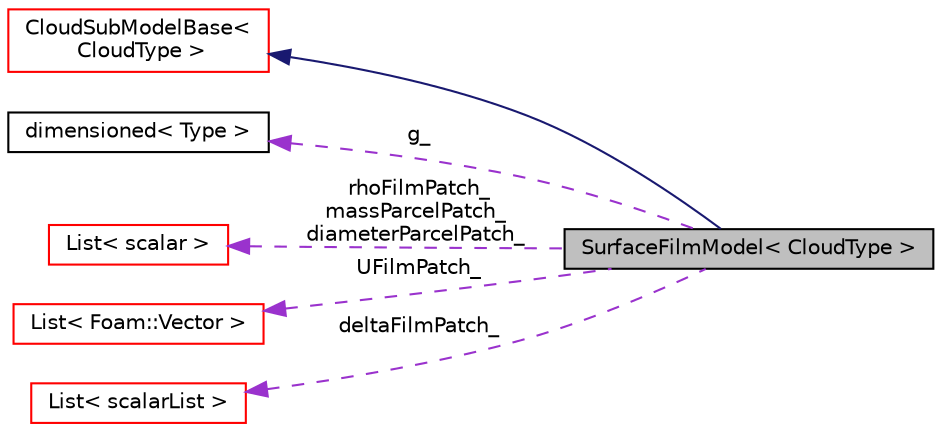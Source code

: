 digraph "SurfaceFilmModel&lt; CloudType &gt;"
{
  bgcolor="transparent";
  edge [fontname="Helvetica",fontsize="10",labelfontname="Helvetica",labelfontsize="10"];
  node [fontname="Helvetica",fontsize="10",shape=record];
  rankdir="LR";
  Node1 [label="SurfaceFilmModel\< CloudType \>",height=0.2,width=0.4,color="black", fillcolor="grey75", style="filled", fontcolor="black"];
  Node2 -> Node1 [dir="back",color="midnightblue",fontsize="10",style="solid",fontname="Helvetica"];
  Node2 [label="CloudSubModelBase\<\l CloudType \>",height=0.2,width=0.4,color="red",URL="$a00284.html",tooltip="Base class for cloud sub-models. "];
  Node3 -> Node1 [dir="back",color="darkorchid3",fontsize="10",style="dashed",label=" g_" ,fontname="Helvetica"];
  Node3 [label="dimensioned\< Type \>",height=0.2,width=0.4,color="black",URL="$a00538.html",tooltip="Generic dimensioned Type class. "];
  Node4 -> Node1 [dir="back",color="darkorchid3",fontsize="10",style="dashed",label=" rhoFilmPatch_\nmassParcelPatch_\ndiameterParcelPatch_" ,fontname="Helvetica"];
  Node4 [label="List\< scalar \>",height=0.2,width=0.4,color="red",URL="$a01397.html"];
  Node5 -> Node1 [dir="back",color="darkorchid3",fontsize="10",style="dashed",label=" UFilmPatch_" ,fontname="Helvetica"];
  Node5 [label="List\< Foam::Vector \>",height=0.2,width=0.4,color="red",URL="$a01397.html"];
  Node6 -> Node1 [dir="back",color="darkorchid3",fontsize="10",style="dashed",label=" deltaFilmPatch_" ,fontname="Helvetica"];
  Node6 [label="List\< scalarList \>",height=0.2,width=0.4,color="red",URL="$a01397.html"];
}
